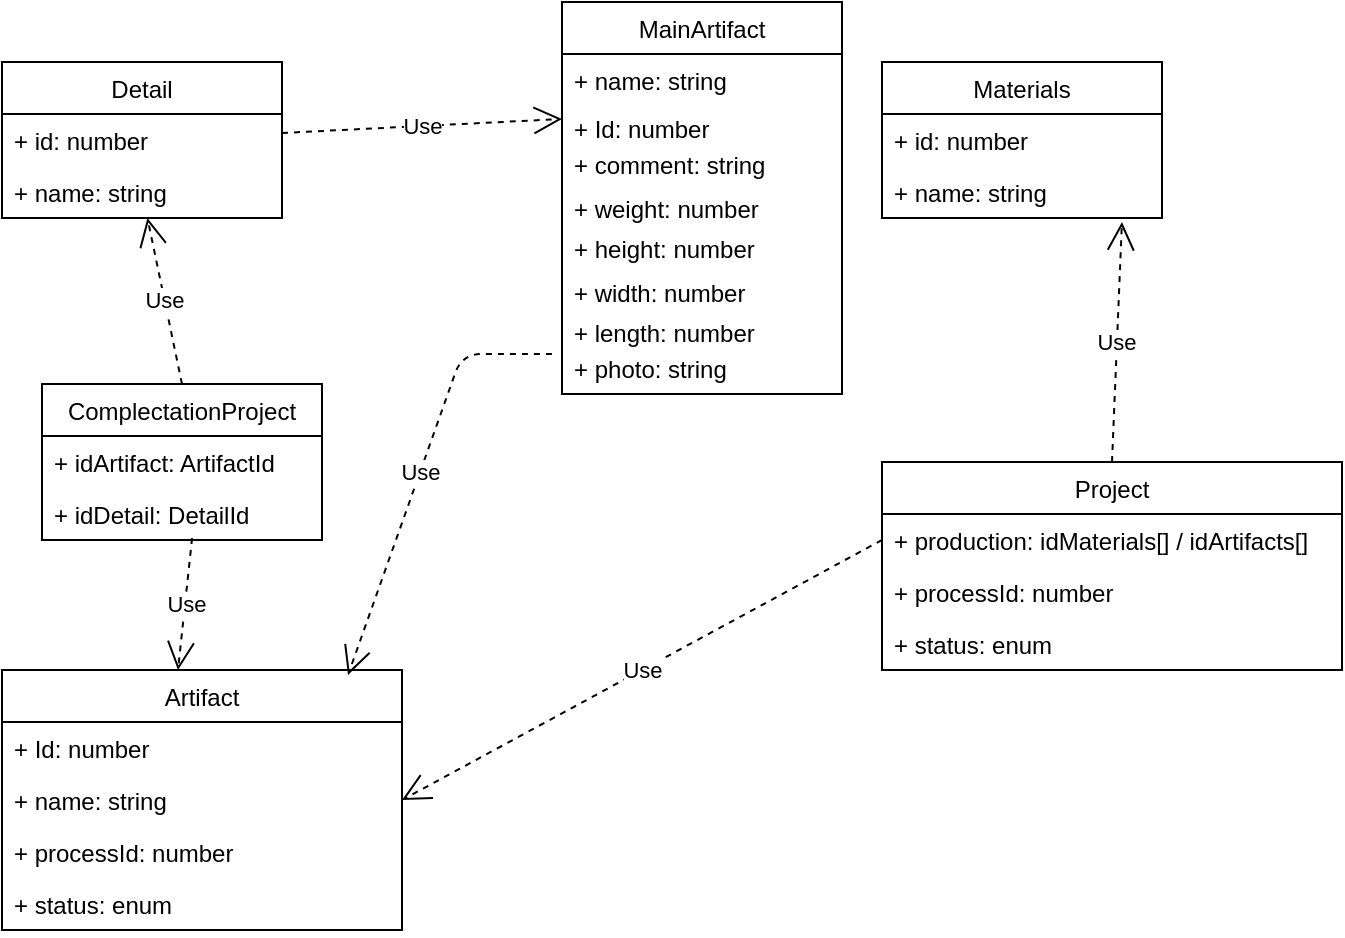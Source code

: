 <mxfile version="12.3.9" type="device" pages="1"><diagram id="yox3F5Q93wOf0M0UK2uu" name="Page-1"><mxGraphModel dx="1422" dy="794" grid="1" gridSize="10" guides="1" tooltips="1" connect="1" arrows="1" fold="1" page="1" pageScale="1" pageWidth="850" pageHeight="1100" math="0" shadow="0"><root><mxCell id="0"/><mxCell id="1" parent="0"/><mxCell id="1Fxg89RRxLLXh66hPfT0-17" value="MainArtifact" style="swimlane;fontStyle=0;childLayout=stackLayout;horizontal=1;startSize=26;fillColor=none;horizontalStack=0;resizeParent=1;resizeParentMax=0;resizeLast=0;collapsible=1;marginBottom=0;" parent="1" vertex="1"><mxGeometry x="320" y="10" width="140" height="196" as="geometry"/></mxCell><mxCell id="1Fxg89RRxLLXh66hPfT0-18" value="+ name: string" style="text;strokeColor=none;fillColor=none;align=left;verticalAlign=top;spacingLeft=4;spacingRight=4;overflow=hidden;rotatable=0;points=[[0,0.5],[1,0.5]];portConstraint=eastwest;" parent="1Fxg89RRxLLXh66hPfT0-17" vertex="1"><mxGeometry y="26" width="140" height="24" as="geometry"/></mxCell><mxCell id="1Fxg89RRxLLXh66hPfT0-19" value="+ Id: number" style="text;strokeColor=none;fillColor=none;align=left;verticalAlign=top;spacingLeft=4;spacingRight=4;overflow=hidden;rotatable=0;points=[[0,0.5],[1,0.5]];portConstraint=eastwest;" parent="1Fxg89RRxLLXh66hPfT0-17" vertex="1"><mxGeometry y="50" width="140" height="18" as="geometry"/></mxCell><mxCell id="rw3EW53g-DWqtVzcAETb-1" value="+ comment: string" style="text;strokeColor=none;fillColor=none;align=left;verticalAlign=top;spacingLeft=4;spacingRight=4;overflow=hidden;rotatable=0;points=[[0,0.5],[1,0.5]];portConstraint=eastwest;" vertex="1" parent="1Fxg89RRxLLXh66hPfT0-17"><mxGeometry y="68" width="140" height="22" as="geometry"/></mxCell><mxCell id="1Fxg89RRxLLXh66hPfT0-21" value="+ weight: number" style="text;strokeColor=none;fillColor=none;align=left;verticalAlign=top;spacingLeft=4;spacingRight=4;overflow=hidden;rotatable=0;points=[[0,0.5],[1,0.5]];portConstraint=eastwest;" parent="1Fxg89RRxLLXh66hPfT0-17" vertex="1"><mxGeometry y="90" width="140" height="20" as="geometry"/></mxCell><mxCell id="1Fxg89RRxLLXh66hPfT0-20" value="+ height: number" style="text;strokeColor=none;fillColor=none;align=left;verticalAlign=top;spacingLeft=4;spacingRight=4;overflow=hidden;rotatable=0;points=[[0,0.5],[1,0.5]];portConstraint=eastwest;" parent="1Fxg89RRxLLXh66hPfT0-17" vertex="1"><mxGeometry y="110" width="140" height="22" as="geometry"/></mxCell><mxCell id="1Fxg89RRxLLXh66hPfT0-22" value="+ width: number" style="text;strokeColor=none;fillColor=none;align=left;verticalAlign=top;spacingLeft=4;spacingRight=4;overflow=hidden;rotatable=0;points=[[0,0.5],[1,0.5]];portConstraint=eastwest;" parent="1Fxg89RRxLLXh66hPfT0-17" vertex="1"><mxGeometry y="132" width="140" height="20" as="geometry"/></mxCell><mxCell id="1Fxg89RRxLLXh66hPfT0-23" value="+ length: number" style="text;strokeColor=none;fillColor=none;align=left;verticalAlign=top;spacingLeft=4;spacingRight=4;overflow=hidden;rotatable=0;points=[[0,0.5],[1,0.5]];portConstraint=eastwest;" parent="1Fxg89RRxLLXh66hPfT0-17" vertex="1"><mxGeometry y="152" width="140" height="18" as="geometry"/></mxCell><mxCell id="1Fxg89RRxLLXh66hPfT0-25" value="+ photo: string" style="text;strokeColor=none;fillColor=none;align=left;verticalAlign=top;spacingLeft=4;spacingRight=4;overflow=hidden;rotatable=0;points=[[0,0.5],[1,0.5]];portConstraint=eastwest;" parent="1Fxg89RRxLLXh66hPfT0-17" vertex="1"><mxGeometry y="170" width="140" height="26" as="geometry"/></mxCell><mxCell id="rw3EW53g-DWqtVzcAETb-2" value="Detail" style="swimlane;fontStyle=0;childLayout=stackLayout;horizontal=1;startSize=26;fillColor=none;horizontalStack=0;resizeParent=1;resizeParentMax=0;resizeLast=0;collapsible=1;marginBottom=0;" vertex="1" parent="1"><mxGeometry x="40" y="40" width="140" height="78" as="geometry"/></mxCell><mxCell id="rw3EW53g-DWqtVzcAETb-3" value="+ id: number" style="text;strokeColor=none;fillColor=none;align=left;verticalAlign=top;spacingLeft=4;spacingRight=4;overflow=hidden;rotatable=0;points=[[0,0.5],[1,0.5]];portConstraint=eastwest;" vertex="1" parent="rw3EW53g-DWqtVzcAETb-2"><mxGeometry y="26" width="140" height="26" as="geometry"/></mxCell><mxCell id="rw3EW53g-DWqtVzcAETb-4" value="+ name: string" style="text;strokeColor=none;fillColor=none;align=left;verticalAlign=top;spacingLeft=4;spacingRight=4;overflow=hidden;rotatable=0;points=[[0,0.5],[1,0.5]];portConstraint=eastwest;" vertex="1" parent="rw3EW53g-DWqtVzcAETb-2"><mxGeometry y="52" width="140" height="26" as="geometry"/></mxCell><mxCell id="rw3EW53g-DWqtVzcAETb-7" value="Artifact" style="swimlane;fontStyle=0;childLayout=stackLayout;horizontal=1;startSize=26;fillColor=none;horizontalStack=0;resizeParent=1;resizeParentMax=0;resizeLast=0;collapsible=1;marginBottom=0;" vertex="1" parent="1"><mxGeometry x="40" y="344" width="200" height="130" as="geometry"/></mxCell><mxCell id="rw3EW53g-DWqtVzcAETb-8" value="+ Id: number" style="text;strokeColor=none;fillColor=none;align=left;verticalAlign=top;spacingLeft=4;spacingRight=4;overflow=hidden;rotatable=0;points=[[0,0.5],[1,0.5]];portConstraint=eastwest;" vertex="1" parent="rw3EW53g-DWqtVzcAETb-7"><mxGeometry y="26" width="200" height="26" as="geometry"/></mxCell><mxCell id="rw3EW53g-DWqtVzcAETb-15" value="+ name: string" style="text;strokeColor=none;fillColor=none;align=left;verticalAlign=top;spacingLeft=4;spacingRight=4;overflow=hidden;rotatable=0;points=[[0,0.5],[1,0.5]];portConstraint=eastwest;" vertex="1" parent="rw3EW53g-DWqtVzcAETb-7"><mxGeometry y="52" width="200" height="26" as="geometry"/></mxCell><mxCell id="rw3EW53g-DWqtVzcAETb-11" value="+ processId: number" style="text;strokeColor=none;fillColor=none;align=left;verticalAlign=top;spacingLeft=4;spacingRight=4;overflow=hidden;rotatable=0;points=[[0,0.5],[1,0.5]];portConstraint=eastwest;" vertex="1" parent="rw3EW53g-DWqtVzcAETb-7"><mxGeometry y="78" width="200" height="26" as="geometry"/></mxCell><mxCell id="rw3EW53g-DWqtVzcAETb-28" value="+ status: enum" style="text;strokeColor=none;fillColor=none;align=left;verticalAlign=top;spacingLeft=4;spacingRight=4;overflow=hidden;rotatable=0;points=[[0,0.5],[1,0.5]];portConstraint=eastwest;" vertex="1" parent="rw3EW53g-DWqtVzcAETb-7"><mxGeometry y="104" width="200" height="26" as="geometry"/></mxCell><mxCell id="rw3EW53g-DWqtVzcAETb-13" value="Use" style="endArrow=open;endSize=12;dashed=1;html=1;" edge="1" parent="1" source="rw3EW53g-DWqtVzcAETb-3"><mxGeometry width="160" relative="1" as="geometry"><mxPoint x="190" y="69" as="sourcePoint"/><mxPoint x="320" y="68.5" as="targetPoint"/></mxGeometry></mxCell><mxCell id="rw3EW53g-DWqtVzcAETb-14" value="Use" style="endArrow=open;endSize=12;dashed=1;html=1;exitX=-0.036;exitY=0.231;exitDx=0;exitDy=0;exitPerimeter=0;entryX=0.865;entryY=0.019;entryDx=0;entryDy=0;entryPerimeter=0;" edge="1" parent="1" source="1Fxg89RRxLLXh66hPfT0-25" target="rw3EW53g-DWqtVzcAETb-7"><mxGeometry width="160" relative="1" as="geometry"><mxPoint x="250" y="320" as="sourcePoint"/><mxPoint x="240" y="331" as="targetPoint"/><Array as="points"><mxPoint x="270" y="186"/></Array></mxGeometry></mxCell><mxCell id="rw3EW53g-DWqtVzcAETb-16" value="Project" style="swimlane;fontStyle=0;childLayout=stackLayout;horizontal=1;startSize=26;fillColor=none;horizontalStack=0;resizeParent=1;resizeParentMax=0;resizeLast=0;collapsible=1;marginBottom=0;" vertex="1" parent="1"><mxGeometry x="480" y="240" width="230" height="104" as="geometry"/></mxCell><mxCell id="rw3EW53g-DWqtVzcAETb-17" value="+ production: idMaterials[] / idArtifacts[]" style="text;strokeColor=none;fillColor=none;align=left;verticalAlign=top;spacingLeft=4;spacingRight=4;overflow=hidden;rotatable=0;points=[[0,0.5],[1,0.5]];portConstraint=eastwest;" vertex="1" parent="rw3EW53g-DWqtVzcAETb-16"><mxGeometry y="26" width="230" height="26" as="geometry"/></mxCell><mxCell id="rw3EW53g-DWqtVzcAETb-26" value="+ processId: number" style="text;strokeColor=none;fillColor=none;align=left;verticalAlign=top;spacingLeft=4;spacingRight=4;overflow=hidden;rotatable=0;points=[[0,0.5],[1,0.5]];portConstraint=eastwest;" vertex="1" parent="rw3EW53g-DWqtVzcAETb-16"><mxGeometry y="52" width="230" height="26" as="geometry"/></mxCell><mxCell id="rw3EW53g-DWqtVzcAETb-27" value="+ status: enum" style="text;strokeColor=none;fillColor=none;align=left;verticalAlign=top;spacingLeft=4;spacingRight=4;overflow=hidden;rotatable=0;points=[[0,0.5],[1,0.5]];portConstraint=eastwest;" vertex="1" parent="rw3EW53g-DWqtVzcAETb-16"><mxGeometry y="78" width="230" height="26" as="geometry"/></mxCell><mxCell id="rw3EW53g-DWqtVzcAETb-20" value="Materials" style="swimlane;fontStyle=0;childLayout=stackLayout;horizontal=1;startSize=26;fillColor=none;horizontalStack=0;resizeParent=1;resizeParentMax=0;resizeLast=0;collapsible=1;marginBottom=0;" vertex="1" parent="1"><mxGeometry x="480" y="40" width="140" height="78" as="geometry"/></mxCell><mxCell id="rw3EW53g-DWqtVzcAETb-21" value="+ id: number" style="text;strokeColor=none;fillColor=none;align=left;verticalAlign=top;spacingLeft=4;spacingRight=4;overflow=hidden;rotatable=0;points=[[0,0.5],[1,0.5]];portConstraint=eastwest;" vertex="1" parent="rw3EW53g-DWqtVzcAETb-20"><mxGeometry y="26" width="140" height="26" as="geometry"/></mxCell><mxCell id="rw3EW53g-DWqtVzcAETb-22" value="+ name: string" style="text;strokeColor=none;fillColor=none;align=left;verticalAlign=top;spacingLeft=4;spacingRight=4;overflow=hidden;rotatable=0;points=[[0,0.5],[1,0.5]];portConstraint=eastwest;" vertex="1" parent="rw3EW53g-DWqtVzcAETb-20"><mxGeometry y="52" width="140" height="26" as="geometry"/></mxCell><mxCell id="rw3EW53g-DWqtVzcAETb-24" value="Use" style="endArrow=open;endSize=12;dashed=1;html=1;entryX=1;entryY=0.5;entryDx=0;entryDy=0;exitX=0;exitY=0.5;exitDx=0;exitDy=0;" edge="1" parent="1" source="rw3EW53g-DWqtVzcAETb-17" target="rw3EW53g-DWqtVzcAETb-15"><mxGeometry width="160" relative="1" as="geometry"><mxPoint x="464.96" y="190.006" as="sourcePoint"/><mxPoint x="390" y="335" as="targetPoint"/><Array as="points"/></mxGeometry></mxCell><mxCell id="rw3EW53g-DWqtVzcAETb-25" value="Use" style="endArrow=open;endSize=12;dashed=1;html=1;exitX=0.5;exitY=0;exitDx=0;exitDy=0;entryX=0.857;entryY=1.077;entryDx=0;entryDy=0;entryPerimeter=0;" edge="1" parent="1" source="rw3EW53g-DWqtVzcAETb-16" target="rw3EW53g-DWqtVzcAETb-22"><mxGeometry width="160" relative="1" as="geometry"><mxPoint x="334.96" y="206.006" as="sourcePoint"/><mxPoint x="260" y="351" as="targetPoint"/><Array as="points"/></mxGeometry></mxCell><mxCell id="rw3EW53g-DWqtVzcAETb-36" value="ComplectationProject" style="swimlane;fontStyle=0;childLayout=stackLayout;horizontal=1;startSize=26;fillColor=none;horizontalStack=0;resizeParent=1;resizeParentMax=0;resizeLast=0;collapsible=1;marginBottom=0;" vertex="1" parent="1"><mxGeometry x="60" y="201" width="140" height="78" as="geometry"/></mxCell><mxCell id="rw3EW53g-DWqtVzcAETb-37" value="+ idArtifact: ArtifactId" style="text;strokeColor=none;fillColor=none;align=left;verticalAlign=top;spacingLeft=4;spacingRight=4;overflow=hidden;rotatable=0;points=[[0,0.5],[1,0.5]];portConstraint=eastwest;" vertex="1" parent="rw3EW53g-DWqtVzcAETb-36"><mxGeometry y="26" width="140" height="26" as="geometry"/></mxCell><mxCell id="rw3EW53g-DWqtVzcAETb-38" value="+ idDetail: DetailId" style="text;strokeColor=none;fillColor=none;align=left;verticalAlign=top;spacingLeft=4;spacingRight=4;overflow=hidden;rotatable=0;points=[[0,0.5],[1,0.5]];portConstraint=eastwest;" vertex="1" parent="rw3EW53g-DWqtVzcAETb-36"><mxGeometry y="52" width="140" height="26" as="geometry"/></mxCell><mxCell id="rw3EW53g-DWqtVzcAETb-40" value="Use" style="endArrow=open;endSize=12;dashed=1;html=1;exitX=0.5;exitY=0;exitDx=0;exitDy=0;" edge="1" parent="1" source="rw3EW53g-DWqtVzcAETb-36" target="rw3EW53g-DWqtVzcAETb-4"><mxGeometry width="160" relative="1" as="geometry"><mxPoint x="190" y="85.5" as="sourcePoint"/><mxPoint x="330" y="78.5" as="targetPoint"/></mxGeometry></mxCell><mxCell id="rw3EW53g-DWqtVzcAETb-41" value="Use" style="endArrow=open;endSize=12;dashed=1;html=1;exitX=0.536;exitY=0.962;exitDx=0;exitDy=0;exitPerimeter=0;entryX=0.44;entryY=0;entryDx=0;entryDy=0;entryPerimeter=0;" edge="1" parent="1" source="rw3EW53g-DWqtVzcAETb-38" target="rw3EW53g-DWqtVzcAETb-7"><mxGeometry width="160" relative="1" as="geometry"><mxPoint x="200" y="95.5" as="sourcePoint"/><mxPoint x="340" y="88.5" as="targetPoint"/></mxGeometry></mxCell></root></mxGraphModel></diagram></mxfile>